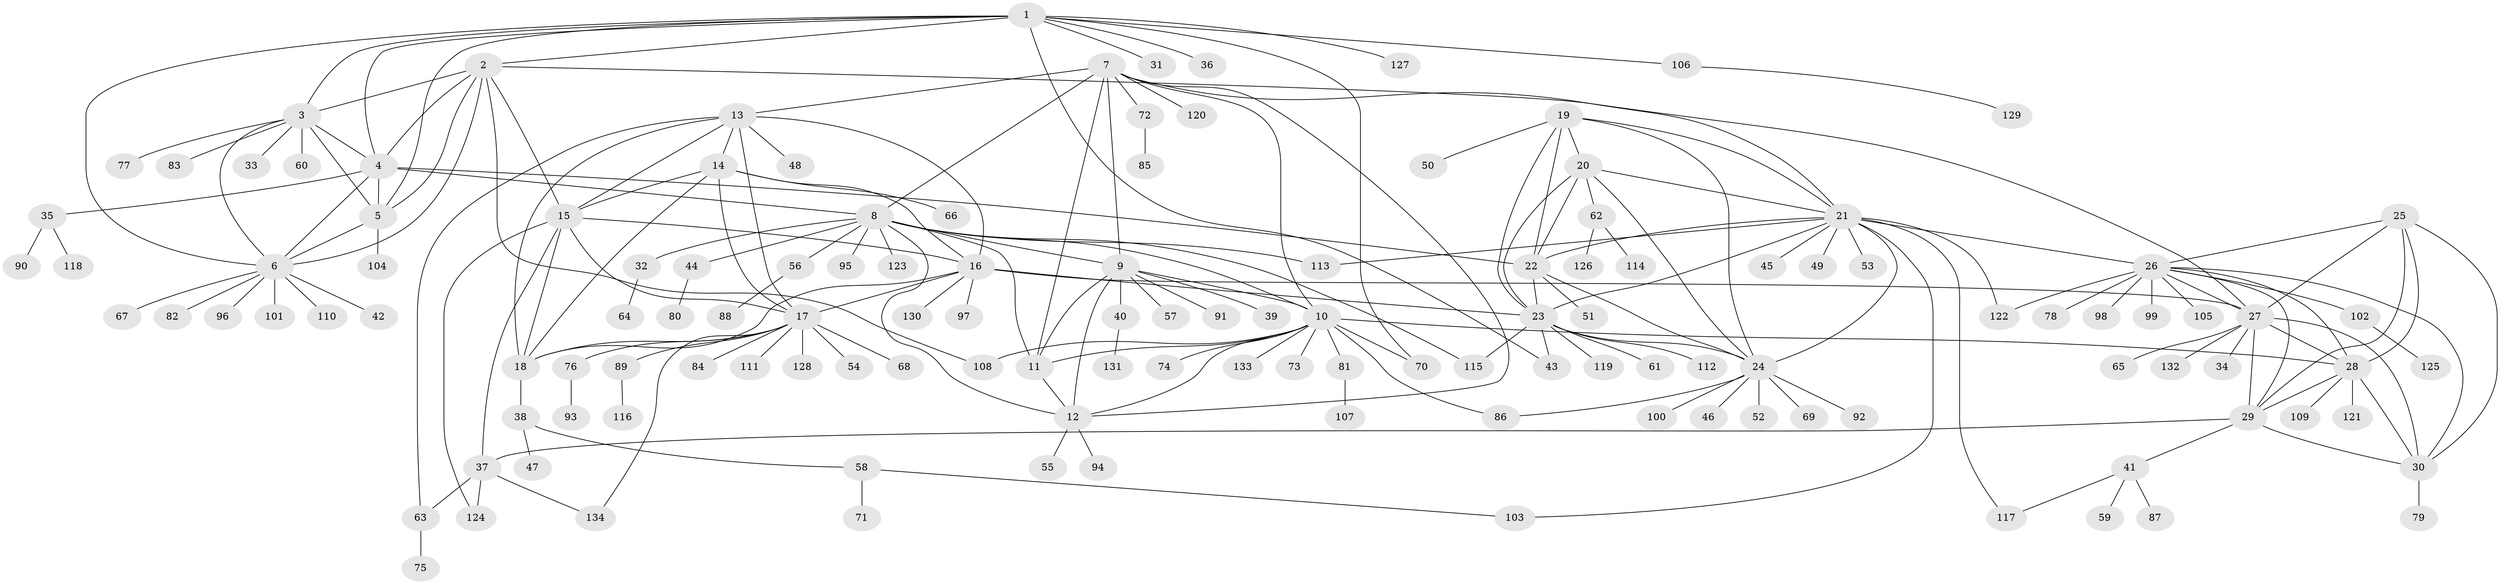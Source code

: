 // coarse degree distribution, {8: 0.09433962264150944, 7: 0.05660377358490566, 6: 0.05660377358490566, 13: 0.018867924528301886, 9: 0.03773584905660377, 5: 0.05660377358490566, 2: 0.05660377358490566, 11: 0.018867924528301886, 3: 0.05660377358490566, 1: 0.5471698113207547}
// Generated by graph-tools (version 1.1) at 2025/19/03/04/25 18:19:43]
// undirected, 134 vertices, 202 edges
graph export_dot {
graph [start="1"]
  node [color=gray90,style=filled];
  1;
  2;
  3;
  4;
  5;
  6;
  7;
  8;
  9;
  10;
  11;
  12;
  13;
  14;
  15;
  16;
  17;
  18;
  19;
  20;
  21;
  22;
  23;
  24;
  25;
  26;
  27;
  28;
  29;
  30;
  31;
  32;
  33;
  34;
  35;
  36;
  37;
  38;
  39;
  40;
  41;
  42;
  43;
  44;
  45;
  46;
  47;
  48;
  49;
  50;
  51;
  52;
  53;
  54;
  55;
  56;
  57;
  58;
  59;
  60;
  61;
  62;
  63;
  64;
  65;
  66;
  67;
  68;
  69;
  70;
  71;
  72;
  73;
  74;
  75;
  76;
  77;
  78;
  79;
  80;
  81;
  82;
  83;
  84;
  85;
  86;
  87;
  88;
  89;
  90;
  91;
  92;
  93;
  94;
  95;
  96;
  97;
  98;
  99;
  100;
  101;
  102;
  103;
  104;
  105;
  106;
  107;
  108;
  109;
  110;
  111;
  112;
  113;
  114;
  115;
  116;
  117;
  118;
  119;
  120;
  121;
  122;
  123;
  124;
  125;
  126;
  127;
  128;
  129;
  130;
  131;
  132;
  133;
  134;
  1 -- 2;
  1 -- 3;
  1 -- 4;
  1 -- 5;
  1 -- 6;
  1 -- 31;
  1 -- 36;
  1 -- 43;
  1 -- 70;
  1 -- 106;
  1 -- 127;
  2 -- 3;
  2 -- 4;
  2 -- 5;
  2 -- 6;
  2 -- 15;
  2 -- 27;
  2 -- 108;
  3 -- 4;
  3 -- 5;
  3 -- 6;
  3 -- 33;
  3 -- 60;
  3 -- 77;
  3 -- 83;
  4 -- 5;
  4 -- 6;
  4 -- 8;
  4 -- 22;
  4 -- 35;
  5 -- 6;
  5 -- 104;
  6 -- 42;
  6 -- 67;
  6 -- 82;
  6 -- 96;
  6 -- 101;
  6 -- 110;
  7 -- 8;
  7 -- 9;
  7 -- 10;
  7 -- 11;
  7 -- 12;
  7 -- 13;
  7 -- 21;
  7 -- 72;
  7 -- 120;
  8 -- 9;
  8 -- 10;
  8 -- 11;
  8 -- 12;
  8 -- 32;
  8 -- 44;
  8 -- 56;
  8 -- 95;
  8 -- 113;
  8 -- 115;
  8 -- 123;
  9 -- 10;
  9 -- 11;
  9 -- 12;
  9 -- 39;
  9 -- 40;
  9 -- 57;
  9 -- 91;
  10 -- 11;
  10 -- 12;
  10 -- 28;
  10 -- 70;
  10 -- 73;
  10 -- 74;
  10 -- 81;
  10 -- 86;
  10 -- 108;
  10 -- 133;
  11 -- 12;
  12 -- 55;
  12 -- 94;
  13 -- 14;
  13 -- 15;
  13 -- 16;
  13 -- 17;
  13 -- 18;
  13 -- 48;
  13 -- 63;
  14 -- 15;
  14 -- 16;
  14 -- 17;
  14 -- 18;
  14 -- 66;
  15 -- 16;
  15 -- 17;
  15 -- 18;
  15 -- 37;
  15 -- 124;
  16 -- 17;
  16 -- 18;
  16 -- 23;
  16 -- 27;
  16 -- 97;
  16 -- 130;
  17 -- 18;
  17 -- 54;
  17 -- 68;
  17 -- 76;
  17 -- 84;
  17 -- 89;
  17 -- 111;
  17 -- 128;
  17 -- 134;
  18 -- 38;
  19 -- 20;
  19 -- 21;
  19 -- 22;
  19 -- 23;
  19 -- 24;
  19 -- 50;
  20 -- 21;
  20 -- 22;
  20 -- 23;
  20 -- 24;
  20 -- 62;
  21 -- 22;
  21 -- 23;
  21 -- 24;
  21 -- 26;
  21 -- 45;
  21 -- 49;
  21 -- 53;
  21 -- 103;
  21 -- 113;
  21 -- 117;
  21 -- 122;
  22 -- 23;
  22 -- 24;
  22 -- 51;
  23 -- 24;
  23 -- 43;
  23 -- 61;
  23 -- 112;
  23 -- 115;
  23 -- 119;
  24 -- 46;
  24 -- 52;
  24 -- 69;
  24 -- 86;
  24 -- 92;
  24 -- 100;
  25 -- 26;
  25 -- 27;
  25 -- 28;
  25 -- 29;
  25 -- 30;
  26 -- 27;
  26 -- 28;
  26 -- 29;
  26 -- 30;
  26 -- 78;
  26 -- 98;
  26 -- 99;
  26 -- 102;
  26 -- 105;
  26 -- 122;
  27 -- 28;
  27 -- 29;
  27 -- 30;
  27 -- 34;
  27 -- 65;
  27 -- 132;
  28 -- 29;
  28 -- 30;
  28 -- 109;
  28 -- 121;
  29 -- 30;
  29 -- 37;
  29 -- 41;
  30 -- 79;
  32 -- 64;
  35 -- 90;
  35 -- 118;
  37 -- 63;
  37 -- 124;
  37 -- 134;
  38 -- 47;
  38 -- 58;
  40 -- 131;
  41 -- 59;
  41 -- 87;
  41 -- 117;
  44 -- 80;
  56 -- 88;
  58 -- 71;
  58 -- 103;
  62 -- 114;
  62 -- 126;
  63 -- 75;
  72 -- 85;
  76 -- 93;
  81 -- 107;
  89 -- 116;
  102 -- 125;
  106 -- 129;
}
